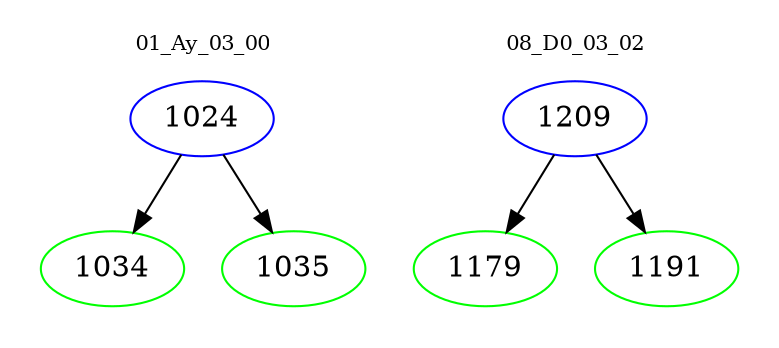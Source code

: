 digraph{
subgraph cluster_0 {
color = white
label = "01_Ay_03_00";
fontsize=10;
T0_1024 [label="1024", color="blue"]
T0_1024 -> T0_1034 [color="black"]
T0_1034 [label="1034", color="green"]
T0_1024 -> T0_1035 [color="black"]
T0_1035 [label="1035", color="green"]
}
subgraph cluster_1 {
color = white
label = "08_D0_03_02";
fontsize=10;
T1_1209 [label="1209", color="blue"]
T1_1209 -> T1_1179 [color="black"]
T1_1179 [label="1179", color="green"]
T1_1209 -> T1_1191 [color="black"]
T1_1191 [label="1191", color="green"]
}
}
